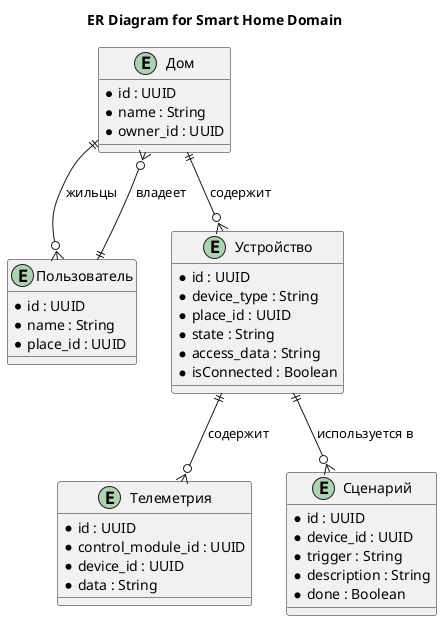 @startuml
title ER Diagram for Smart Home Domain

entity "Телеметрия" as telemetry {
  * id : UUID
  * control_module_id : UUID
  * device_id : UUID
  * data : String
}

entity "Устройство" as device {
  * id : UUID
  * device_type : String
  * place_id : UUID
  * state : String
  * access_data : String
  * isConnected : Boolean
}

entity "Пользователь" as user {
  * id : UUID
  * name : String
  * place_id : UUID
}

entity "Дом" as place {
  * id : UUID
  * name : String
  * owner_id : UUID
}

entity "Сценарий" as scenario {
  * id : UUID
  * device_id : UUID
  * trigger : String
  * description : String
  * done : Boolean
}

' Relationships

user ||--o{ place : "владеет"
place ||--o{ user : "жильцы"
place ||--o{ device : "содержит"
device ||--o{ telemetry : "содержит"
device ||--o{ scenario : "используется в"
@enduml